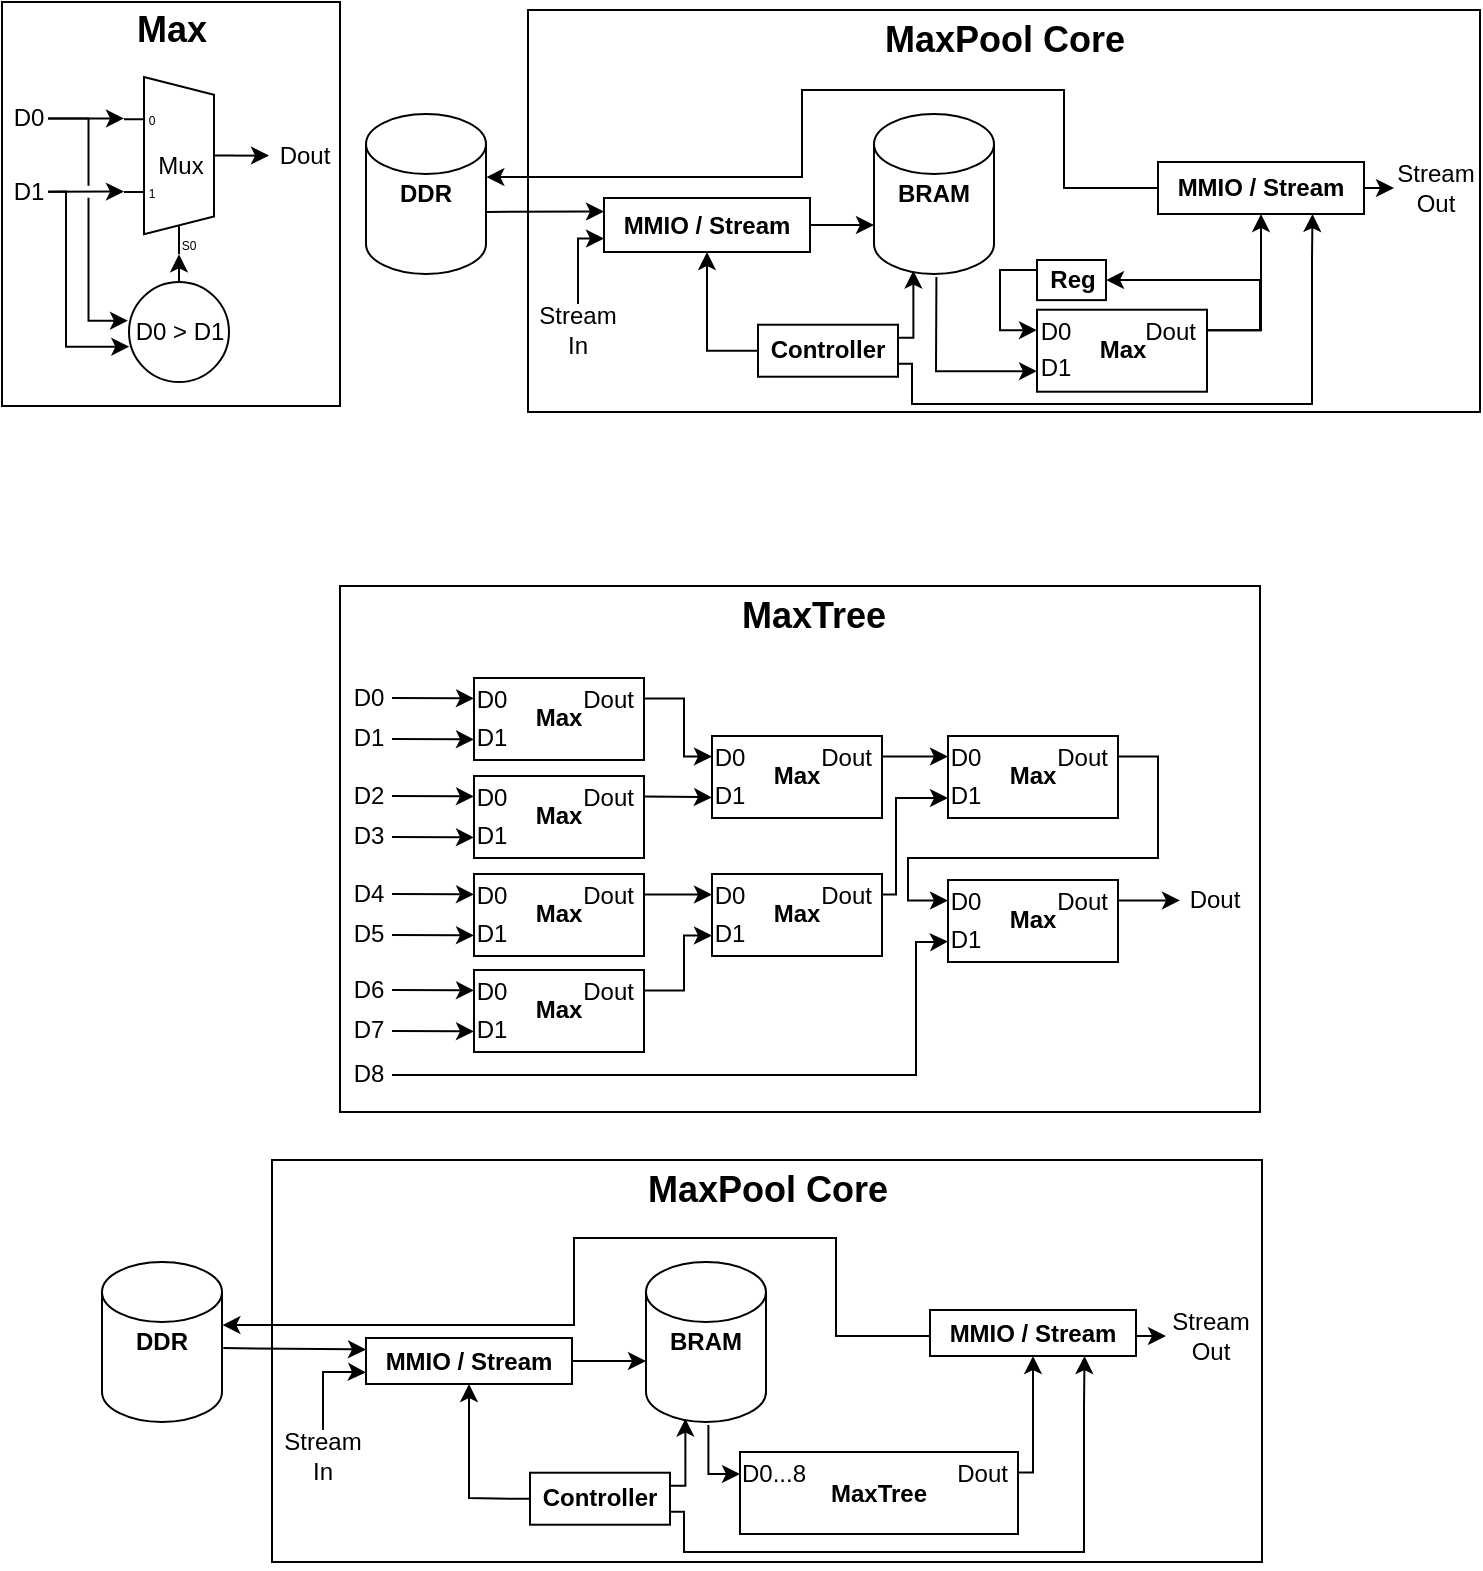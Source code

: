 <mxfile version="13.6.0" type="google"><diagram id="mREBOgRf9u_U17IM9qPp" name="Page-1"><mxGraphModel dx="-875" dy="673" grid="1" gridSize="10" guides="1" tooltips="1" connect="1" arrows="0" fold="1" page="1" pageScale="1" pageWidth="827" pageHeight="1169" math="0" shadow="0"><root><mxCell id="0"/><mxCell id="1" parent="0"/><mxCell id="rizOjefe6-gnWKf62MW5-623" style="edgeStyle=orthogonalEdgeStyle;comic=0;jumpStyle=gap;orthogonalLoop=1;jettySize=auto;html=1;exitX=1;exitY=0.5;exitDx=0;exitDy=0;entryX=0;entryY=0.5;entryDx=0;entryDy=0;shadow=0;startArrow=none;startFill=0;endArrow=classic;endFill=1;" parent="1" edge="1"><mxGeometry relative="1" as="geometry"><mxPoint x="1974" y="2050" as="sourcePoint"/></mxGeometry></mxCell><mxCell id="rizOjefe6-gnWKf62MW5-625" style="edgeStyle=orthogonalEdgeStyle;comic=0;jumpStyle=gap;orthogonalLoop=1;jettySize=auto;html=1;exitX=1;exitY=0.25;exitDx=0;exitDy=0;entryX=0;entryY=0.5;entryDx=0;entryDy=0;shadow=0;startArrow=none;startFill=0;endArrow=classic;endFill=1;" parent="1" edge="1"><mxGeometry relative="1" as="geometry"><mxPoint x="1974" y="2200.5" as="sourcePoint"/></mxGeometry></mxCell><mxCell id="rizOjefe6-gnWKf62MW5-634" style="edgeStyle=orthogonalEdgeStyle;comic=0;jumpStyle=gap;orthogonalLoop=1;jettySize=auto;html=1;exitX=1;exitY=0.75;exitDx=0;exitDy=0;entryX=0;entryY=0.25;entryDx=0;entryDy=0;shadow=0;startArrow=none;startFill=0;endArrow=classic;endFill=1;" parent="1" edge="1"><mxGeometry relative="1" as="geometry"><mxPoint x="2174" y="2018.0" as="sourcePoint"/></mxGeometry></mxCell><mxCell id="rizOjefe6-gnWKf62MW5-635" style="edgeStyle=orthogonalEdgeStyle;comic=0;jumpStyle=gap;orthogonalLoop=1;jettySize=auto;html=1;exitX=1;exitY=0.5;exitDx=0;exitDy=0;entryX=0;entryY=0.75;entryDx=0;entryDy=0;shadow=0;startArrow=none;startFill=0;endArrow=classic;endFill=1;" parent="1" edge="1"><mxGeometry relative="1" as="geometry"><mxPoint x="2174" y="2168.5" as="sourcePoint"/></mxGeometry></mxCell><mxCell id="rizOjefe6-gnWKf62MW5-645" style="edgeStyle=orthogonalEdgeStyle;comic=0;jumpStyle=gap;orthogonalLoop=1;jettySize=auto;html=1;exitX=1;exitY=0.5;exitDx=0;exitDy=0;entryX=0;entryY=0.5;entryDx=0;entryDy=0;shadow=0;startArrow=none;startFill=0;endArrow=classic;endFill=1;" parent="1" edge="1"><mxGeometry relative="1" as="geometry"><mxPoint x="2379.5" y="2089.5" as="sourcePoint"/></mxGeometry></mxCell><mxCell id="BOgV4Gz8iPW-cO_VHNO_-244" value="" style="group" parent="1" vertex="1" connectable="0"><mxGeometry x="1669" y="1279.996" width="169" height="202.004" as="geometry"/></mxCell><mxCell id="rizOjefe6-gnWKf62MW5-575" value="" style="whiteSpace=wrap;html=1;shadow=0;arcSize=2;align=right;" parent="BOgV4Gz8iPW-cO_VHNO_-244" vertex="1"><mxGeometry y="0.004" width="169" height="202" as="geometry"/></mxCell><mxCell id="rizOjefe6-gnWKf62MW5-562" value="Mux" style="shadow=0;dashed=0;align=center;html=1;strokeWidth=1;shape=mxgraph.electrical.abstract.mux2;rotation=0;" parent="BOgV4Gz8iPW-cO_VHNO_-244" vertex="1"><mxGeometry x="61" y="37.476" width="55" height="88.655" as="geometry"/></mxCell><mxCell id="BOgV4Gz8iPW-cO_VHNO_-240" style="edgeStyle=orthogonalEdgeStyle;rounded=0;orthogonalLoop=1;jettySize=auto;html=1;exitX=1;exitY=0.5;exitDx=0;exitDy=0;entryX=0;entryY=0.205;entryDx=0;entryDy=3;entryPerimeter=0;jumpStyle=gap;" parent="BOgV4Gz8iPW-cO_VHNO_-244" source="rizOjefe6-gnWKf62MW5-566" target="rizOjefe6-gnWKf62MW5-562" edge="1"><mxGeometry relative="1" as="geometry"/></mxCell><mxCell id="rizOjefe6-gnWKf62MW5-566" value="D0" style="text;html=1;strokeColor=none;fillColor=none;align=center;verticalAlign=middle;whiteSpace=wrap;shadow=0;" parent="BOgV4Gz8iPW-cO_VHNO_-244" vertex="1"><mxGeometry x="4" y="53.856" width="19" height="8.673" as="geometry"/></mxCell><mxCell id="BOgV4Gz8iPW-cO_VHNO_-241" style="edgeStyle=orthogonalEdgeStyle;rounded=0;orthogonalLoop=1;jettySize=auto;html=1;exitX=1;exitY=0.5;exitDx=0;exitDy=0;entryX=0;entryY=0.615;entryDx=0;entryDy=3;entryPerimeter=0;jumpStyle=gap;" parent="BOgV4Gz8iPW-cO_VHNO_-244" source="rizOjefe6-gnWKf62MW5-568" target="rizOjefe6-gnWKf62MW5-562" edge="1"><mxGeometry relative="1" as="geometry"/></mxCell><mxCell id="rizOjefe6-gnWKf62MW5-568" value="D1" style="text;html=1;strokeColor=none;fillColor=none;align=center;verticalAlign=middle;whiteSpace=wrap;shadow=0;" parent="BOgV4Gz8iPW-cO_VHNO_-244" vertex="1"><mxGeometry x="4" y="89.999" width="19" height="9.636" as="geometry"/></mxCell><mxCell id="rizOjefe6-gnWKf62MW5-573" value="Dout" style="text;html=1;strokeColor=none;fillColor=none;align=center;verticalAlign=middle;whiteSpace=wrap;shadow=0;" parent="BOgV4Gz8iPW-cO_VHNO_-244" vertex="1"><mxGeometry x="133.5" y="62.531" width="35" height="28.909" as="geometry"/></mxCell><mxCell id="rizOjefe6-gnWKf62MW5-574" style="edgeStyle=orthogonalEdgeStyle;comic=0;jumpStyle=gap;orthogonalLoop=1;jettySize=auto;html=1;exitX=1;exitY=0.5;exitDx=0;exitDy=-5;exitPerimeter=0;entryX=0;entryY=0.5;entryDx=0;entryDy=0;shadow=0;startArrow=none;startFill=0;endArrow=classic;endFill=1;" parent="BOgV4Gz8iPW-cO_VHNO_-244" source="rizOjefe6-gnWKf62MW5-562" target="rizOjefe6-gnWKf62MW5-573" edge="1"><mxGeometry relative="1" as="geometry"/></mxCell><mxCell id="rizOjefe6-gnWKf62MW5-576" value="&lt;font style=&quot;font-size: 18px&quot;&gt;&lt;b&gt;Max&lt;/b&gt;&lt;/font&gt;" style="text;html=1;strokeColor=none;fillColor=none;align=center;verticalAlign=middle;whiteSpace=wrap;shadow=0;" parent="BOgV4Gz8iPW-cO_VHNO_-244" vertex="1"><mxGeometry x="64.5" width="40" height="28.909" as="geometry"/></mxCell><mxCell id="BOgV4Gz8iPW-cO_VHNO_-239" style="edgeStyle=orthogonalEdgeStyle;rounded=0;orthogonalLoop=1;jettySize=auto;html=1;exitX=0.5;exitY=0;exitDx=0;exitDy=0;entryX=0.318;entryY=1;entryDx=10;entryDy=0;entryPerimeter=0;" parent="BOgV4Gz8iPW-cO_VHNO_-244" source="BOgV4Gz8iPW-cO_VHNO_-238" target="rizOjefe6-gnWKf62MW5-562" edge="1"><mxGeometry relative="1" as="geometry"/></mxCell><mxCell id="BOgV4Gz8iPW-cO_VHNO_-238" value="D0 &amp;gt; D1" style="ellipse;whiteSpace=wrap;html=1;aspect=fixed;" parent="BOgV4Gz8iPW-cO_VHNO_-244" vertex="1"><mxGeometry x="63.5" y="140.004" width="50" height="50" as="geometry"/></mxCell><mxCell id="BOgV4Gz8iPW-cO_VHNO_-243" style="edgeStyle=orthogonalEdgeStyle;rounded=0;orthogonalLoop=1;jettySize=auto;html=1;exitX=1;exitY=0.5;exitDx=0;exitDy=0;entryX=-0.01;entryY=0.387;entryDx=0;entryDy=0;entryPerimeter=0;jumpStyle=gap;" parent="BOgV4Gz8iPW-cO_VHNO_-244" source="rizOjefe6-gnWKf62MW5-566" target="BOgV4Gz8iPW-cO_VHNO_-238" edge="1"><mxGeometry relative="1" as="geometry"/></mxCell><mxCell id="BOgV4Gz8iPW-cO_VHNO_-242" style="edgeStyle=orthogonalEdgeStyle;rounded=0;orthogonalLoop=1;jettySize=auto;html=1;exitX=1;exitY=0.5;exitDx=0;exitDy=0;entryX=0.003;entryY=0.647;entryDx=0;entryDy=0;entryPerimeter=0;jumpStyle=gap;" parent="BOgV4Gz8iPW-cO_VHNO_-244" source="rizOjefe6-gnWKf62MW5-568" target="BOgV4Gz8iPW-cO_VHNO_-238" edge="1"><mxGeometry relative="1" as="geometry"><Array as="points"><mxPoint x="32" y="95.004"/><mxPoint x="32" y="172.004"/></Array></mxGeometry></mxCell><mxCell id="BOgV4Gz8iPW-cO_VHNO_-247" value="" style="group" parent="1" vertex="1" connectable="0"><mxGeometry x="1838" y="1571.998" width="460" height="263" as="geometry"/></mxCell><mxCell id="xdhi32PBsSE0kvagu0yY-1" value="" style="whiteSpace=wrap;html=1;shadow=0;arcSize=2;" parent="BOgV4Gz8iPW-cO_VHNO_-247" vertex="1"><mxGeometry width="460" height="263" as="geometry"/></mxCell><mxCell id="xdhi32PBsSE0kvagu0yY-2" value="&lt;font style=&quot;font-size: 18px&quot;&gt;&lt;b&gt;MaxTree&lt;/b&gt;&lt;/font&gt;" style="text;html=1;strokeColor=none;fillColor=none;align=center;verticalAlign=middle;whiteSpace=wrap;shadow=0;" parent="BOgV4Gz8iPW-cO_VHNO_-247" vertex="1"><mxGeometry x="181.5" width="110" height="30" as="geometry"/></mxCell><mxCell id="rizOjefe6-gnWKf62MW5-656" value="D0" style="text;html=1;strokeColor=none;fillColor=none;align=center;verticalAlign=middle;whiteSpace=wrap;shadow=0;" parent="BOgV4Gz8iPW-cO_VHNO_-247" vertex="1"><mxGeometry x="3" y="49" width="23" height="14" as="geometry"/></mxCell><mxCell id="rizOjefe6-gnWKf62MW5-602" value="" style="group;" parent="BOgV4Gz8iPW-cO_VHNO_-247" vertex="1" connectable="0"><mxGeometry x="67" y="46" width="85" height="41" as="geometry"/></mxCell><mxCell id="rizOjefe6-gnWKf62MW5-598" value="" style="group;" parent="rizOjefe6-gnWKf62MW5-602" vertex="1" connectable="0"><mxGeometry width="85" height="41" as="geometry"/></mxCell><mxCell id="rizOjefe6-gnWKf62MW5-582" value="" style="group;" parent="rizOjefe6-gnWKf62MW5-598" vertex="1" connectable="0"><mxGeometry width="85" height="41" as="geometry"/></mxCell><mxCell id="rizOjefe6-gnWKf62MW5-577" value="&lt;b&gt;Max&lt;/b&gt;" style="whiteSpace=wrap;html=1;shadow=0;arcSize=2;align=center;" parent="rizOjefe6-gnWKf62MW5-582" vertex="1"><mxGeometry width="85" height="41" as="geometry"/></mxCell><mxCell id="rizOjefe6-gnWKf62MW5-578" value="D0" style="text;html=1;strokeColor=none;fillColor=none;align=center;verticalAlign=middle;whiteSpace=wrap;shadow=0;" parent="rizOjefe6-gnWKf62MW5-582" vertex="1"><mxGeometry x="3.195" y="2.343" width="11.504" height="17.571" as="geometry"/></mxCell><mxCell id="rizOjefe6-gnWKf62MW5-580" value="D1" style="text;html=1;strokeColor=none;fillColor=none;align=center;verticalAlign=middle;whiteSpace=wrap;shadow=0;" parent="rizOjefe6-gnWKf62MW5-582" vertex="1"><mxGeometry x="3.195" y="20.793" width="11.504" height="17.571" as="geometry"/></mxCell><mxCell id="rizOjefe6-gnWKf62MW5-581" value="Dout" style="text;html=1;strokeColor=none;fillColor=none;align=right;verticalAlign=middle;whiteSpace=wrap;shadow=0;" parent="rizOjefe6-gnWKf62MW5-582" vertex="1"><mxGeometry x="57.996" y="2.343" width="23.647" height="17.571" as="geometry"/></mxCell><mxCell id="rizOjefe6-gnWKf62MW5-657" style="edgeStyle=orthogonalEdgeStyle;comic=0;jumpStyle=gap;orthogonalLoop=1;jettySize=auto;html=1;exitX=1;exitY=0.5;exitDx=0;exitDy=0;shadow=0;startArrow=none;startFill=0;endArrow=classic;endFill=1;entryX=0;entryY=0.25;entryDx=0;entryDy=0;rounded=0;" parent="BOgV4Gz8iPW-cO_VHNO_-247" source="rizOjefe6-gnWKf62MW5-656" target="rizOjefe6-gnWKf62MW5-577" edge="1"><mxGeometry relative="1" as="geometry"><mxPoint x="63" y="57" as="targetPoint"/></mxGeometry></mxCell><mxCell id="BOgV4Gz8iPW-cO_VHNO_-51" value="D1" style="text;html=1;strokeColor=none;fillColor=none;align=center;verticalAlign=middle;whiteSpace=wrap;shadow=0;" parent="BOgV4Gz8iPW-cO_VHNO_-247" vertex="1"><mxGeometry x="3" y="70" width="23" height="13" as="geometry"/></mxCell><mxCell id="rizOjefe6-gnWKf62MW5-658" style="edgeStyle=orthogonalEdgeStyle;comic=0;jumpStyle=gap;orthogonalLoop=1;jettySize=auto;html=1;exitX=1;exitY=0.5;exitDx=0;exitDy=0;entryX=0;entryY=0.75;entryDx=0;entryDy=0;shadow=0;startArrow=none;startFill=0;endArrow=classic;endFill=1;rounded=0;" parent="BOgV4Gz8iPW-cO_VHNO_-247" source="BOgV4Gz8iPW-cO_VHNO_-51" target="rizOjefe6-gnWKf62MW5-577" edge="1"><mxGeometry relative="1" as="geometry"/></mxCell><mxCell id="BOgV4Gz8iPW-cO_VHNO_-61" value="D2" style="text;html=1;strokeColor=none;fillColor=none;align=center;verticalAlign=middle;whiteSpace=wrap;shadow=0;" parent="BOgV4Gz8iPW-cO_VHNO_-247" vertex="1"><mxGeometry x="3" y="98" width="23" height="14" as="geometry"/></mxCell><mxCell id="BOgV4Gz8iPW-cO_VHNO_-62" value="" style="group;" parent="BOgV4Gz8iPW-cO_VHNO_-247" vertex="1" connectable="0"><mxGeometry x="67" y="95" width="85" height="41" as="geometry"/></mxCell><mxCell id="BOgV4Gz8iPW-cO_VHNO_-63" value="" style="group;" parent="BOgV4Gz8iPW-cO_VHNO_-62" vertex="1" connectable="0"><mxGeometry width="85" height="41" as="geometry"/></mxCell><mxCell id="BOgV4Gz8iPW-cO_VHNO_-64" value="" style="group;" parent="BOgV4Gz8iPW-cO_VHNO_-63" vertex="1" connectable="0"><mxGeometry width="85" height="41" as="geometry"/></mxCell><mxCell id="BOgV4Gz8iPW-cO_VHNO_-65" value="&lt;b&gt;Max&lt;/b&gt;" style="whiteSpace=wrap;html=1;shadow=0;arcSize=2;align=center;" parent="BOgV4Gz8iPW-cO_VHNO_-64" vertex="1"><mxGeometry width="85" height="41" as="geometry"/></mxCell><mxCell id="BOgV4Gz8iPW-cO_VHNO_-66" value="D0" style="text;html=1;strokeColor=none;fillColor=none;align=center;verticalAlign=middle;whiteSpace=wrap;shadow=0;" parent="BOgV4Gz8iPW-cO_VHNO_-64" vertex="1"><mxGeometry x="3.195" y="2.343" width="11.504" height="17.571" as="geometry"/></mxCell><mxCell id="BOgV4Gz8iPW-cO_VHNO_-67" value="D1" style="text;html=1;strokeColor=none;fillColor=none;align=center;verticalAlign=middle;whiteSpace=wrap;shadow=0;" parent="BOgV4Gz8iPW-cO_VHNO_-64" vertex="1"><mxGeometry x="3.195" y="20.793" width="11.504" height="17.571" as="geometry"/></mxCell><mxCell id="BOgV4Gz8iPW-cO_VHNO_-68" value="Dout" style="text;html=1;strokeColor=none;fillColor=none;align=right;verticalAlign=middle;whiteSpace=wrap;shadow=0;" parent="BOgV4Gz8iPW-cO_VHNO_-64" vertex="1"><mxGeometry x="57.996" y="2.343" width="23.647" height="17.571" as="geometry"/></mxCell><mxCell id="BOgV4Gz8iPW-cO_VHNO_-60" style="edgeStyle=orthogonalEdgeStyle;comic=0;jumpStyle=gap;orthogonalLoop=1;jettySize=auto;html=1;exitX=1;exitY=0.5;exitDx=0;exitDy=0;shadow=0;startArrow=none;startFill=0;endArrow=classic;endFill=1;entryX=0;entryY=0.25;entryDx=0;entryDy=0;rounded=0;" parent="BOgV4Gz8iPW-cO_VHNO_-247" source="BOgV4Gz8iPW-cO_VHNO_-61" target="BOgV4Gz8iPW-cO_VHNO_-65" edge="1"><mxGeometry relative="1" as="geometry"><mxPoint x="63" y="106" as="targetPoint"/></mxGeometry></mxCell><mxCell id="BOgV4Gz8iPW-cO_VHNO_-69" value="D3" style="text;html=1;strokeColor=none;fillColor=none;align=center;verticalAlign=middle;whiteSpace=wrap;shadow=0;" parent="BOgV4Gz8iPW-cO_VHNO_-247" vertex="1"><mxGeometry x="3" y="119" width="23" height="13" as="geometry"/></mxCell><mxCell id="BOgV4Gz8iPW-cO_VHNO_-59" style="edgeStyle=orthogonalEdgeStyle;comic=0;jumpStyle=gap;orthogonalLoop=1;jettySize=auto;html=1;exitX=1;exitY=0.5;exitDx=0;exitDy=0;entryX=0;entryY=0.75;entryDx=0;entryDy=0;shadow=0;startArrow=none;startFill=0;endArrow=classic;endFill=1;rounded=0;" parent="BOgV4Gz8iPW-cO_VHNO_-247" source="BOgV4Gz8iPW-cO_VHNO_-69" target="BOgV4Gz8iPW-cO_VHNO_-65" edge="1"><mxGeometry relative="1" as="geometry"/></mxCell><mxCell id="BOgV4Gz8iPW-cO_VHNO_-72" value="D4" style="text;html=1;strokeColor=none;fillColor=none;align=center;verticalAlign=middle;whiteSpace=wrap;shadow=0;" parent="BOgV4Gz8iPW-cO_VHNO_-247" vertex="1"><mxGeometry x="3" y="147" width="23" height="14" as="geometry"/></mxCell><mxCell id="BOgV4Gz8iPW-cO_VHNO_-73" value="" style="group;" parent="BOgV4Gz8iPW-cO_VHNO_-247" vertex="1" connectable="0"><mxGeometry x="67" y="144" width="85" height="41" as="geometry"/></mxCell><mxCell id="BOgV4Gz8iPW-cO_VHNO_-74" value="" style="group;" parent="BOgV4Gz8iPW-cO_VHNO_-73" vertex="1" connectable="0"><mxGeometry width="85" height="41" as="geometry"/></mxCell><mxCell id="BOgV4Gz8iPW-cO_VHNO_-75" value="" style="group;" parent="BOgV4Gz8iPW-cO_VHNO_-74" vertex="1" connectable="0"><mxGeometry width="85" height="41" as="geometry"/></mxCell><mxCell id="BOgV4Gz8iPW-cO_VHNO_-76" value="&lt;b&gt;Max&lt;/b&gt;" style="whiteSpace=wrap;html=1;shadow=0;arcSize=2;align=center;" parent="BOgV4Gz8iPW-cO_VHNO_-75" vertex="1"><mxGeometry width="85" height="41" as="geometry"/></mxCell><mxCell id="BOgV4Gz8iPW-cO_VHNO_-77" value="D0" style="text;html=1;strokeColor=none;fillColor=none;align=center;verticalAlign=middle;whiteSpace=wrap;shadow=0;" parent="BOgV4Gz8iPW-cO_VHNO_-75" vertex="1"><mxGeometry x="3.195" y="2.343" width="11.504" height="17.571" as="geometry"/></mxCell><mxCell id="BOgV4Gz8iPW-cO_VHNO_-78" value="D1" style="text;html=1;strokeColor=none;fillColor=none;align=center;verticalAlign=middle;whiteSpace=wrap;shadow=0;" parent="BOgV4Gz8iPW-cO_VHNO_-75" vertex="1"><mxGeometry x="3.195" y="20.793" width="11.504" height="17.571" as="geometry"/></mxCell><mxCell id="BOgV4Gz8iPW-cO_VHNO_-79" value="Dout" style="text;html=1;strokeColor=none;fillColor=none;align=right;verticalAlign=middle;whiteSpace=wrap;shadow=0;" parent="BOgV4Gz8iPW-cO_VHNO_-75" vertex="1"><mxGeometry x="57.996" y="2.343" width="23.647" height="17.571" as="geometry"/></mxCell><mxCell id="BOgV4Gz8iPW-cO_VHNO_-71" style="edgeStyle=orthogonalEdgeStyle;comic=0;jumpStyle=gap;orthogonalLoop=1;jettySize=auto;html=1;exitX=1;exitY=0.5;exitDx=0;exitDy=0;shadow=0;startArrow=none;startFill=0;endArrow=classic;endFill=1;entryX=0;entryY=0.25;entryDx=0;entryDy=0;rounded=0;" parent="BOgV4Gz8iPW-cO_VHNO_-247" source="BOgV4Gz8iPW-cO_VHNO_-72" target="BOgV4Gz8iPW-cO_VHNO_-76" edge="1"><mxGeometry relative="1" as="geometry"><mxPoint x="63" y="155" as="targetPoint"/></mxGeometry></mxCell><mxCell id="BOgV4Gz8iPW-cO_VHNO_-80" value="D5" style="text;html=1;strokeColor=none;fillColor=none;align=center;verticalAlign=middle;whiteSpace=wrap;shadow=0;" parent="BOgV4Gz8iPW-cO_VHNO_-247" vertex="1"><mxGeometry x="3" y="168" width="23" height="13" as="geometry"/></mxCell><mxCell id="BOgV4Gz8iPW-cO_VHNO_-70" style="edgeStyle=orthogonalEdgeStyle;comic=0;jumpStyle=gap;orthogonalLoop=1;jettySize=auto;html=1;exitX=1;exitY=0.5;exitDx=0;exitDy=0;entryX=0;entryY=0.75;entryDx=0;entryDy=0;shadow=0;startArrow=none;startFill=0;endArrow=classic;endFill=1;rounded=0;" parent="BOgV4Gz8iPW-cO_VHNO_-247" source="BOgV4Gz8iPW-cO_VHNO_-80" target="BOgV4Gz8iPW-cO_VHNO_-76" edge="1"><mxGeometry relative="1" as="geometry"/></mxCell><mxCell id="BOgV4Gz8iPW-cO_VHNO_-95" value="D6" style="text;html=1;strokeColor=none;fillColor=none;align=center;verticalAlign=middle;whiteSpace=wrap;shadow=0;" parent="BOgV4Gz8iPW-cO_VHNO_-247" vertex="1"><mxGeometry x="3" y="195" width="23" height="14" as="geometry"/></mxCell><mxCell id="BOgV4Gz8iPW-cO_VHNO_-96" value="" style="group;" parent="BOgV4Gz8iPW-cO_VHNO_-247" vertex="1" connectable="0"><mxGeometry x="67" y="192" width="85" height="41" as="geometry"/></mxCell><mxCell id="BOgV4Gz8iPW-cO_VHNO_-97" value="" style="group;" parent="BOgV4Gz8iPW-cO_VHNO_-96" vertex="1" connectable="0"><mxGeometry width="85" height="41" as="geometry"/></mxCell><mxCell id="BOgV4Gz8iPW-cO_VHNO_-98" value="" style="group;" parent="BOgV4Gz8iPW-cO_VHNO_-97" vertex="1" connectable="0"><mxGeometry width="85" height="41" as="geometry"/></mxCell><mxCell id="BOgV4Gz8iPW-cO_VHNO_-99" value="&lt;b&gt;Max&lt;/b&gt;" style="whiteSpace=wrap;html=1;shadow=0;arcSize=2;align=center;" parent="BOgV4Gz8iPW-cO_VHNO_-98" vertex="1"><mxGeometry width="85" height="41" as="geometry"/></mxCell><mxCell id="BOgV4Gz8iPW-cO_VHNO_-100" value="D0" style="text;html=1;strokeColor=none;fillColor=none;align=center;verticalAlign=middle;whiteSpace=wrap;shadow=0;" parent="BOgV4Gz8iPW-cO_VHNO_-98" vertex="1"><mxGeometry x="3.195" y="2.343" width="11.504" height="17.571" as="geometry"/></mxCell><mxCell id="BOgV4Gz8iPW-cO_VHNO_-101" value="D1" style="text;html=1;strokeColor=none;fillColor=none;align=center;verticalAlign=middle;whiteSpace=wrap;shadow=0;" parent="BOgV4Gz8iPW-cO_VHNO_-98" vertex="1"><mxGeometry x="3.195" y="20.793" width="11.504" height="17.571" as="geometry"/></mxCell><mxCell id="BOgV4Gz8iPW-cO_VHNO_-102" value="Dout" style="text;html=1;strokeColor=none;fillColor=none;align=right;verticalAlign=middle;whiteSpace=wrap;shadow=0;" parent="BOgV4Gz8iPW-cO_VHNO_-98" vertex="1"><mxGeometry x="57.996" y="2.343" width="23.647" height="17.571" as="geometry"/></mxCell><mxCell id="BOgV4Gz8iPW-cO_VHNO_-94" style="edgeStyle=orthogonalEdgeStyle;comic=0;jumpStyle=gap;orthogonalLoop=1;jettySize=auto;html=1;exitX=1;exitY=0.5;exitDx=0;exitDy=0;shadow=0;startArrow=none;startFill=0;endArrow=classic;endFill=1;entryX=0;entryY=0.25;entryDx=0;entryDy=0;rounded=0;" parent="BOgV4Gz8iPW-cO_VHNO_-247" source="BOgV4Gz8iPW-cO_VHNO_-95" target="BOgV4Gz8iPW-cO_VHNO_-99" edge="1"><mxGeometry relative="1" as="geometry"><mxPoint x="63" y="203" as="targetPoint"/></mxGeometry></mxCell><mxCell id="BOgV4Gz8iPW-cO_VHNO_-103" value="D7" style="text;html=1;strokeColor=none;fillColor=none;align=center;verticalAlign=middle;whiteSpace=wrap;shadow=0;" parent="BOgV4Gz8iPW-cO_VHNO_-247" vertex="1"><mxGeometry x="3" y="216" width="23" height="13" as="geometry"/></mxCell><mxCell id="BOgV4Gz8iPW-cO_VHNO_-93" style="edgeStyle=orthogonalEdgeStyle;comic=0;jumpStyle=gap;orthogonalLoop=1;jettySize=auto;html=1;exitX=1;exitY=0.5;exitDx=0;exitDy=0;entryX=0;entryY=0.75;entryDx=0;entryDy=0;shadow=0;startArrow=none;startFill=0;endArrow=classic;endFill=1;rounded=0;" parent="BOgV4Gz8iPW-cO_VHNO_-247" source="BOgV4Gz8iPW-cO_VHNO_-103" target="BOgV4Gz8iPW-cO_VHNO_-99" edge="1"><mxGeometry relative="1" as="geometry"/></mxCell><mxCell id="BOgV4Gz8iPW-cO_VHNO_-104" style="edgeStyle=orthogonalEdgeStyle;comic=0;jumpStyle=gap;orthogonalLoop=1;jettySize=auto;html=1;exitX=1;exitY=0.25;exitDx=0;exitDy=0;shadow=0;startArrow=none;startFill=0;endArrow=classic;endFill=1;rounded=0;entryX=0;entryY=0.75;entryDx=0;entryDy=0;" parent="BOgV4Gz8iPW-cO_VHNO_-247" source="BOgV4Gz8iPW-cO_VHNO_-65" target="BOgV4Gz8iPW-cO_VHNO_-110" edge="1"><mxGeometry relative="1" as="geometry"><mxPoint x="213" y="104.41" as="sourcePoint"/><mxPoint x="171" y="105" as="targetPoint"/><Array as="points"><mxPoint x="169" y="105.502"/></Array></mxGeometry></mxCell><mxCell id="BOgV4Gz8iPW-cO_VHNO_-105" style="edgeStyle=orthogonalEdgeStyle;comic=0;jumpStyle=gap;orthogonalLoop=1;jettySize=auto;html=1;exitX=1;exitY=0.25;exitDx=0;exitDy=0;shadow=0;startArrow=none;startFill=0;endArrow=classic;endFill=1;entryX=0;entryY=0.25;entryDx=0;entryDy=0;rounded=0;" parent="BOgV4Gz8iPW-cO_VHNO_-247" source="rizOjefe6-gnWKf62MW5-577" target="BOgV4Gz8iPW-cO_VHNO_-110" edge="1"><mxGeometry relative="1" as="geometry"><mxPoint x="213" y="83.91" as="sourcePoint"/><mxPoint x="250" y="84.91" as="targetPoint"/></mxGeometry></mxCell><mxCell id="BOgV4Gz8iPW-cO_VHNO_-107" value="" style="group;" parent="BOgV4Gz8iPW-cO_VHNO_-247" vertex="1" connectable="0"><mxGeometry x="186" y="75" width="85" height="41" as="geometry"/></mxCell><mxCell id="BOgV4Gz8iPW-cO_VHNO_-108" value="" style="group;" parent="BOgV4Gz8iPW-cO_VHNO_-107" vertex="1" connectable="0"><mxGeometry width="85" height="41" as="geometry"/></mxCell><mxCell id="BOgV4Gz8iPW-cO_VHNO_-109" value="" style="group;" parent="BOgV4Gz8iPW-cO_VHNO_-108" vertex="1" connectable="0"><mxGeometry width="85" height="41" as="geometry"/></mxCell><mxCell id="BOgV4Gz8iPW-cO_VHNO_-110" value="&lt;b&gt;Max&lt;/b&gt;" style="whiteSpace=wrap;html=1;shadow=0;arcSize=2;align=center;" parent="BOgV4Gz8iPW-cO_VHNO_-109" vertex="1"><mxGeometry width="85" height="41" as="geometry"/></mxCell><mxCell id="BOgV4Gz8iPW-cO_VHNO_-111" value="D0" style="text;html=1;strokeColor=none;fillColor=none;align=center;verticalAlign=middle;whiteSpace=wrap;shadow=0;" parent="BOgV4Gz8iPW-cO_VHNO_-109" vertex="1"><mxGeometry x="3.195" y="2.343" width="11.504" height="17.571" as="geometry"/></mxCell><mxCell id="BOgV4Gz8iPW-cO_VHNO_-112" value="D1" style="text;html=1;strokeColor=none;fillColor=none;align=center;verticalAlign=middle;whiteSpace=wrap;shadow=0;" parent="BOgV4Gz8iPW-cO_VHNO_-109" vertex="1"><mxGeometry x="3.195" y="20.793" width="11.504" height="17.571" as="geometry"/></mxCell><mxCell id="BOgV4Gz8iPW-cO_VHNO_-113" value="Dout" style="text;html=1;strokeColor=none;fillColor=none;align=right;verticalAlign=middle;whiteSpace=wrap;shadow=0;" parent="BOgV4Gz8iPW-cO_VHNO_-109" vertex="1"><mxGeometry x="57.996" y="2.343" width="23.647" height="17.571" as="geometry"/></mxCell><mxCell id="BOgV4Gz8iPW-cO_VHNO_-115" value="" style="group;" parent="BOgV4Gz8iPW-cO_VHNO_-247" vertex="1" connectable="0"><mxGeometry x="186" y="144" width="85" height="41" as="geometry"/></mxCell><mxCell id="BOgV4Gz8iPW-cO_VHNO_-116" value="" style="group;" parent="BOgV4Gz8iPW-cO_VHNO_-115" vertex="1" connectable="0"><mxGeometry width="85" height="41" as="geometry"/></mxCell><mxCell id="BOgV4Gz8iPW-cO_VHNO_-117" value="" style="group;" parent="BOgV4Gz8iPW-cO_VHNO_-116" vertex="1" connectable="0"><mxGeometry width="85" height="41" as="geometry"/></mxCell><mxCell id="BOgV4Gz8iPW-cO_VHNO_-118" value="&lt;b&gt;Max&lt;/b&gt;" style="whiteSpace=wrap;html=1;shadow=0;arcSize=2;align=center;" parent="BOgV4Gz8iPW-cO_VHNO_-117" vertex="1"><mxGeometry width="85" height="41" as="geometry"/></mxCell><mxCell id="BOgV4Gz8iPW-cO_VHNO_-119" value="D0" style="text;html=1;strokeColor=none;fillColor=none;align=center;verticalAlign=middle;whiteSpace=wrap;shadow=0;" parent="BOgV4Gz8iPW-cO_VHNO_-117" vertex="1"><mxGeometry x="3.195" y="2.343" width="11.504" height="17.571" as="geometry"/></mxCell><mxCell id="BOgV4Gz8iPW-cO_VHNO_-120" value="D1" style="text;html=1;strokeColor=none;fillColor=none;align=center;verticalAlign=middle;whiteSpace=wrap;shadow=0;" parent="BOgV4Gz8iPW-cO_VHNO_-117" vertex="1"><mxGeometry x="3.195" y="20.793" width="11.504" height="17.571" as="geometry"/></mxCell><mxCell id="BOgV4Gz8iPW-cO_VHNO_-121" value="Dout" style="text;html=1;strokeColor=none;fillColor=none;align=right;verticalAlign=middle;whiteSpace=wrap;shadow=0;" parent="BOgV4Gz8iPW-cO_VHNO_-117" vertex="1"><mxGeometry x="57.996" y="2.343" width="23.647" height="17.571" as="geometry"/></mxCell><mxCell id="BOgV4Gz8iPW-cO_VHNO_-122" style="edgeStyle=orthogonalEdgeStyle;comic=0;jumpStyle=gap;orthogonalLoop=1;jettySize=auto;html=1;exitX=1;exitY=0.25;exitDx=0;exitDy=0;shadow=0;startArrow=none;startFill=0;endArrow=classic;endFill=1;entryX=0;entryY=0.25;entryDx=0;entryDy=0;rounded=0;" parent="BOgV4Gz8iPW-cO_VHNO_-247" source="BOgV4Gz8iPW-cO_VHNO_-76" target="BOgV4Gz8iPW-cO_VHNO_-118" edge="1"><mxGeometry relative="1" as="geometry"><mxPoint x="158" y="150.34" as="sourcePoint"/><mxPoint x="256" y="179" as="targetPoint"/></mxGeometry></mxCell><mxCell id="BOgV4Gz8iPW-cO_VHNO_-123" style="edgeStyle=orthogonalEdgeStyle;comic=0;jumpStyle=gap;orthogonalLoop=1;jettySize=auto;html=1;exitX=1;exitY=0.25;exitDx=0;exitDy=0;entryX=0;entryY=0.75;entryDx=0;entryDy=0;shadow=0;startArrow=none;startFill=0;endArrow=classic;endFill=1;rounded=0;" parent="BOgV4Gz8iPW-cO_VHNO_-247" source="BOgV4Gz8iPW-cO_VHNO_-99" target="BOgV4Gz8iPW-cO_VHNO_-118" edge="1"><mxGeometry relative="1" as="geometry"><mxPoint x="158" y="199.34" as="sourcePoint"/></mxGeometry></mxCell><mxCell id="BOgV4Gz8iPW-cO_VHNO_-131" style="edgeStyle=orthogonalEdgeStyle;comic=0;jumpStyle=gap;orthogonalLoop=1;jettySize=auto;html=1;exitX=1;exitY=0.25;exitDx=0;exitDy=0;shadow=0;startArrow=none;startFill=0;endArrow=classic;endFill=1;entryX=0;entryY=0.25;entryDx=0;entryDy=0;rounded=0;" parent="BOgV4Gz8iPW-cO_VHNO_-247" source="BOgV4Gz8iPW-cO_VHNO_-110" target="BOgV4Gz8iPW-cO_VHNO_-127" edge="1"><mxGeometry relative="1" as="geometry"><mxPoint x="292.5" y="105.16" as="sourcePoint"/><mxPoint x="396.5" y="129.91" as="targetPoint"/></mxGeometry></mxCell><mxCell id="BOgV4Gz8iPW-cO_VHNO_-132" style="edgeStyle=orthogonalEdgeStyle;comic=0;jumpStyle=gap;orthogonalLoop=1;jettySize=auto;html=1;exitX=1;exitY=0.25;exitDx=0;exitDy=0;entryX=0;entryY=0.75;entryDx=0;entryDy=0;shadow=0;startArrow=none;startFill=0;endArrow=classic;endFill=1;rounded=0;" parent="BOgV4Gz8iPW-cO_VHNO_-247" source="BOgV4Gz8iPW-cO_VHNO_-118" target="BOgV4Gz8iPW-cO_VHNO_-127" edge="1"><mxGeometry relative="1" as="geometry"><mxPoint x="292.5" y="153.16" as="sourcePoint"/><Array as="points"><mxPoint x="278" y="154"/><mxPoint x="278" y="106"/><mxPoint x="304" y="106"/></Array></mxGeometry></mxCell><mxCell id="BOgV4Gz8iPW-cO_VHNO_-133" value="" style="group;" parent="BOgV4Gz8iPW-cO_VHNO_-247" vertex="1" connectable="0"><mxGeometry x="304" y="147" width="85" height="41" as="geometry"/></mxCell><mxCell id="BOgV4Gz8iPW-cO_VHNO_-134" value="" style="group;" parent="BOgV4Gz8iPW-cO_VHNO_-133" vertex="1" connectable="0"><mxGeometry width="85" height="41" as="geometry"/></mxCell><mxCell id="BOgV4Gz8iPW-cO_VHNO_-135" value="" style="group;" parent="BOgV4Gz8iPW-cO_VHNO_-134" vertex="1" connectable="0"><mxGeometry width="85" height="41" as="geometry"/></mxCell><mxCell id="BOgV4Gz8iPW-cO_VHNO_-136" value="&lt;b&gt;Max&lt;/b&gt;" style="whiteSpace=wrap;html=1;shadow=0;arcSize=2;align=center;" parent="BOgV4Gz8iPW-cO_VHNO_-135" vertex="1"><mxGeometry width="85" height="41" as="geometry"/></mxCell><mxCell id="BOgV4Gz8iPW-cO_VHNO_-137" value="D0" style="text;html=1;strokeColor=none;fillColor=none;align=center;verticalAlign=middle;whiteSpace=wrap;shadow=0;" parent="BOgV4Gz8iPW-cO_VHNO_-135" vertex="1"><mxGeometry x="3.195" y="2.343" width="11.504" height="17.571" as="geometry"/></mxCell><mxCell id="BOgV4Gz8iPW-cO_VHNO_-138" value="D1" style="text;html=1;strokeColor=none;fillColor=none;align=center;verticalAlign=middle;whiteSpace=wrap;shadow=0;" parent="BOgV4Gz8iPW-cO_VHNO_-135" vertex="1"><mxGeometry x="3.195" y="20.793" width="11.504" height="17.571" as="geometry"/></mxCell><mxCell id="BOgV4Gz8iPW-cO_VHNO_-139" value="Dout" style="text;html=1;strokeColor=none;fillColor=none;align=right;verticalAlign=middle;whiteSpace=wrap;shadow=0;" parent="BOgV4Gz8iPW-cO_VHNO_-135" vertex="1"><mxGeometry x="57.996" y="2.343" width="23.647" height="17.571" as="geometry"/></mxCell><mxCell id="BOgV4Gz8iPW-cO_VHNO_-140" style="edgeStyle=orthogonalEdgeStyle;comic=0;jumpStyle=gap;orthogonalLoop=1;jettySize=auto;html=1;shadow=0;startArrow=none;startFill=0;endArrow=classic;endFill=1;entryX=0;entryY=0.25;entryDx=0;entryDy=0;rounded=0;exitX=1;exitY=0.25;exitDx=0;exitDy=0;" parent="BOgV4Gz8iPW-cO_VHNO_-247" source="BOgV4Gz8iPW-cO_VHNO_-127" target="BOgV4Gz8iPW-cO_VHNO_-136" edge="1"><mxGeometry relative="1" as="geometry"><mxPoint x="427" y="108" as="sourcePoint"/><mxPoint x="531" y="144.7" as="targetPoint"/></mxGeometry></mxCell><mxCell id="BOgV4Gz8iPW-cO_VHNO_-141" style="edgeStyle=orthogonalEdgeStyle;comic=0;jumpStyle=gap;orthogonalLoop=1;jettySize=auto;html=1;exitX=1;exitY=0.5;exitDx=0;exitDy=0;entryX=0;entryY=0.75;entryDx=0;entryDy=0;shadow=0;startArrow=none;startFill=0;endArrow=classic;endFill=1;rounded=0;" parent="BOgV4Gz8iPW-cO_VHNO_-247" source="BOgV4Gz8iPW-cO_VHNO_-142" target="BOgV4Gz8iPW-cO_VHNO_-136" edge="1"><mxGeometry relative="1" as="geometry"><mxPoint x="427" y="167.95" as="sourcePoint"/><Array as="points"><mxPoint x="288" y="245"/><mxPoint x="288" y="178"/><mxPoint x="298" y="178"/></Array></mxGeometry></mxCell><mxCell id="BOgV4Gz8iPW-cO_VHNO_-142" value="D8" style="text;html=1;strokeColor=none;fillColor=none;align=center;verticalAlign=middle;whiteSpace=wrap;shadow=0;" parent="BOgV4Gz8iPW-cO_VHNO_-247" vertex="1"><mxGeometry x="3" y="238" width="23" height="13" as="geometry"/></mxCell><mxCell id="BOgV4Gz8iPW-cO_VHNO_-143" style="edgeStyle=orthogonalEdgeStyle;rounded=0;orthogonalLoop=1;jettySize=auto;html=1;exitX=1;exitY=0.25;exitDx=0;exitDy=0;entryX=0;entryY=0.5;entryDx=0;entryDy=0;" parent="BOgV4Gz8iPW-cO_VHNO_-247" source="BOgV4Gz8iPW-cO_VHNO_-136" target="BOgV4Gz8iPW-cO_VHNO_-144" edge="1"><mxGeometry relative="1" as="geometry"><mxPoint x="548.4" y="105.4" as="targetPoint"/></mxGeometry></mxCell><mxCell id="BOgV4Gz8iPW-cO_VHNO_-144" value="Dout" style="text;html=1;strokeColor=none;fillColor=none;align=center;verticalAlign=middle;whiteSpace=wrap;shadow=0;" parent="BOgV4Gz8iPW-cO_VHNO_-247" vertex="1"><mxGeometry x="420" y="151" width="35" height="13" as="geometry"/></mxCell><mxCell id="BOgV4Gz8iPW-cO_VHNO_-124" value="" style="group;" parent="BOgV4Gz8iPW-cO_VHNO_-247" vertex="1" connectable="0"><mxGeometry x="304" y="75" width="85" height="41" as="geometry"/></mxCell><mxCell id="BOgV4Gz8iPW-cO_VHNO_-125" value="" style="group;" parent="BOgV4Gz8iPW-cO_VHNO_-124" vertex="1" connectable="0"><mxGeometry width="85" height="41" as="geometry"/></mxCell><mxCell id="BOgV4Gz8iPW-cO_VHNO_-126" value="" style="group;" parent="BOgV4Gz8iPW-cO_VHNO_-125" vertex="1" connectable="0"><mxGeometry width="85" height="41" as="geometry"/></mxCell><mxCell id="BOgV4Gz8iPW-cO_VHNO_-127" value="&lt;b&gt;Max&lt;/b&gt;" style="whiteSpace=wrap;html=1;shadow=0;arcSize=2;align=center;" parent="BOgV4Gz8iPW-cO_VHNO_-126" vertex="1"><mxGeometry width="85" height="41" as="geometry"/></mxCell><mxCell id="BOgV4Gz8iPW-cO_VHNO_-128" value="D0" style="text;html=1;strokeColor=none;fillColor=none;align=center;verticalAlign=middle;whiteSpace=wrap;shadow=0;" parent="BOgV4Gz8iPW-cO_VHNO_-126" vertex="1"><mxGeometry x="3.195" y="2.343" width="11.504" height="17.571" as="geometry"/></mxCell><mxCell id="BOgV4Gz8iPW-cO_VHNO_-129" value="D1" style="text;html=1;strokeColor=none;fillColor=none;align=center;verticalAlign=middle;whiteSpace=wrap;shadow=0;" parent="BOgV4Gz8iPW-cO_VHNO_-126" vertex="1"><mxGeometry x="3.195" y="20.793" width="11.504" height="17.571" as="geometry"/></mxCell><mxCell id="BOgV4Gz8iPW-cO_VHNO_-130" value="Dout" style="text;html=1;strokeColor=none;fillColor=none;align=right;verticalAlign=middle;whiteSpace=wrap;shadow=0;" parent="BOgV4Gz8iPW-cO_VHNO_-126" vertex="1"><mxGeometry x="57.996" y="2.343" width="23.647" height="17.571" as="geometry"/></mxCell><mxCell id="sCNikVHpUNUkOB3SZ4uV-6" value="" style="group" parent="1" vertex="1" connectable="0"><mxGeometry x="1851" y="1284" width="557" height="201" as="geometry"/></mxCell><mxCell id="xdhi32PBsSE0kvagu0yY-124" value="" style="whiteSpace=wrap;html=1;shadow=0;arcSize=2;" parent="sCNikVHpUNUkOB3SZ4uV-6" vertex="1"><mxGeometry x="81" width="476" height="201" as="geometry"/></mxCell><mxCell id="BOgV4Gz8iPW-cO_VHNO_-200" value="&lt;b&gt;MMIO / Stream&lt;/b&gt;" style="rounded=0;whiteSpace=wrap;html=1;" parent="sCNikVHpUNUkOB3SZ4uV-6" vertex="1"><mxGeometry x="396" y="76" width="103" height="26" as="geometry"/></mxCell><mxCell id="BOgV4Gz8iPW-cO_VHNO_-145" value="&lt;b&gt;DDR&lt;/b&gt;" style="shape=cylinder2;whiteSpace=wrap;html=1;boundedLbl=1;backgroundOutline=1;size=15;" parent="sCNikVHpUNUkOB3SZ4uV-6" vertex="1"><mxGeometry y="52" width="60" height="80" as="geometry"/></mxCell><mxCell id="BOgV4Gz8iPW-cO_VHNO_-202" style="edgeStyle=orthogonalEdgeStyle;rounded=0;orthogonalLoop=1;jettySize=auto;html=1;exitX=0;exitY=0.5;exitDx=0;exitDy=0;entryX=1.003;entryY=0.394;entryDx=0;entryDy=0;entryPerimeter=0;" parent="sCNikVHpUNUkOB3SZ4uV-6" source="BOgV4Gz8iPW-cO_VHNO_-200" target="BOgV4Gz8iPW-cO_VHNO_-145" edge="1"><mxGeometry relative="1" as="geometry"><Array as="points"><mxPoint x="349" y="89"/><mxPoint x="349" y="40"/><mxPoint x="218" y="40"/><mxPoint x="218" y="83"/></Array></mxGeometry></mxCell><mxCell id="BOgV4Gz8iPW-cO_VHNO_-146" value="&lt;b&gt;BRAM&lt;/b&gt;" style="shape=cylinder2;whiteSpace=wrap;html=1;boundedLbl=1;backgroundOutline=1;size=15;" parent="sCNikVHpUNUkOB3SZ4uV-6" vertex="1"><mxGeometry x="254" y="52" width="60" height="80" as="geometry"/></mxCell><mxCell id="BOgV4Gz8iPW-cO_VHNO_-169" style="edgeStyle=orthogonalEdgeStyle;rounded=0;orthogonalLoop=1;jettySize=auto;html=1;exitX=1;exitY=0.25;exitDx=0;exitDy=0;entryX=0.328;entryY=0.979;entryDx=0;entryDy=0;entryPerimeter=0;" parent="sCNikVHpUNUkOB3SZ4uV-6" source="xdhi32PBsSE0kvagu0yY-8" target="BOgV4Gz8iPW-cO_VHNO_-146" edge="1"><mxGeometry relative="1" as="geometry"/></mxCell><mxCell id="BOgV4Gz8iPW-cO_VHNO_-205" style="edgeStyle=orthogonalEdgeStyle;rounded=0;orthogonalLoop=1;jettySize=auto;html=1;exitX=1;exitY=0.75;exitDx=0;exitDy=0;entryX=0.75;entryY=1;entryDx=0;entryDy=0;" parent="sCNikVHpUNUkOB3SZ4uV-6" source="xdhi32PBsSE0kvagu0yY-8" target="BOgV4Gz8iPW-cO_VHNO_-200" edge="1"><mxGeometry relative="1" as="geometry"><Array as="points"><mxPoint x="273" y="177"/><mxPoint x="273" y="197"/><mxPoint x="473" y="197"/><mxPoint x="473" y="125"/></Array></mxGeometry></mxCell><mxCell id="xdhi32PBsSE0kvagu0yY-8" value="&lt;b&gt;Controller&lt;/b&gt;" style="whiteSpace=wrap;html=1;shadow=0;align=center;" parent="sCNikVHpUNUkOB3SZ4uV-6" vertex="1"><mxGeometry x="196" y="157.36" width="70" height="26" as="geometry"/></mxCell><mxCell id="xdhi32PBsSE0kvagu0yY-111" value="&lt;font style=&quot;font-size: 18px&quot;&gt;&lt;b&gt;MaxPool Core&lt;/b&gt;&lt;/font&gt;" style="text;html=1;strokeColor=none;fillColor=none;align=center;verticalAlign=middle;whiteSpace=wrap;shadow=0;" parent="sCNikVHpUNUkOB3SZ4uV-6" vertex="1"><mxGeometry x="257.75" width="122.5" height="30" as="geometry"/></mxCell><mxCell id="xdhi32PBsSE0kvagu0yY-118" value="" style="edgeStyle=orthogonalEdgeStyle;orthogonalLoop=1;jettySize=auto;html=1;rounded=0;entryX=0;entryY=0.75;entryDx=0;entryDy=0;exitX=0.52;exitY=1.018;exitDx=0;exitDy=0;exitPerimeter=0;" parent="sCNikVHpUNUkOB3SZ4uV-6" source="BOgV4Gz8iPW-cO_VHNO_-146" target="BOgV4Gz8iPW-cO_VHNO_-159" edge="1"><mxGeometry relative="1" as="geometry"><mxPoint x="259" y="183.4" as="sourcePoint"/><mxPoint x="321" y="183.059" as="targetPoint"/><Array as="points"><mxPoint x="285" y="136"/><mxPoint x="285" y="181"/></Array></mxGeometry></mxCell><mxCell id="BOgV4Gz8iPW-cO_VHNO_-156" value="" style="group;" parent="sCNikVHpUNUkOB3SZ4uV-6" vertex="1" connectable="0"><mxGeometry x="335.5" y="149.86" width="85" height="41" as="geometry"/></mxCell><mxCell id="BOgV4Gz8iPW-cO_VHNO_-157" value="" style="group;" parent="BOgV4Gz8iPW-cO_VHNO_-156" vertex="1" connectable="0"><mxGeometry width="85" height="41" as="geometry"/></mxCell><mxCell id="BOgV4Gz8iPW-cO_VHNO_-158" value="" style="group;" parent="BOgV4Gz8iPW-cO_VHNO_-157" vertex="1" connectable="0"><mxGeometry width="85" height="41" as="geometry"/></mxCell><mxCell id="BOgV4Gz8iPW-cO_VHNO_-159" value="&lt;b&gt;Max&lt;/b&gt;" style="whiteSpace=wrap;html=1;shadow=0;arcSize=2;align=center;" parent="BOgV4Gz8iPW-cO_VHNO_-158" vertex="1"><mxGeometry width="85" height="41" as="geometry"/></mxCell><mxCell id="BOgV4Gz8iPW-cO_VHNO_-160" value="D0" style="text;html=1;strokeColor=none;fillColor=none;align=center;verticalAlign=middle;whiteSpace=wrap;shadow=0;" parent="BOgV4Gz8iPW-cO_VHNO_-158" vertex="1"><mxGeometry x="3.195" y="2.343" width="11.504" height="17.571" as="geometry"/></mxCell><mxCell id="BOgV4Gz8iPW-cO_VHNO_-161" value="D1" style="text;html=1;strokeColor=none;fillColor=none;align=center;verticalAlign=middle;whiteSpace=wrap;shadow=0;" parent="BOgV4Gz8iPW-cO_VHNO_-158" vertex="1"><mxGeometry x="3.195" y="20.793" width="11.504" height="17.571" as="geometry"/></mxCell><mxCell id="BOgV4Gz8iPW-cO_VHNO_-162" value="Dout" style="text;html=1;strokeColor=none;fillColor=none;align=right;verticalAlign=middle;whiteSpace=wrap;shadow=0;" parent="BOgV4Gz8iPW-cO_VHNO_-158" vertex="1"><mxGeometry x="57.996" y="2.343" width="23.647" height="17.571" as="geometry"/></mxCell><mxCell id="BOgV4Gz8iPW-cO_VHNO_-196" style="edgeStyle=orthogonalEdgeStyle;rounded=0;orthogonalLoop=1;jettySize=auto;html=1;entryX=0;entryY=0.25;entryDx=0;entryDy=0;exitX=0;exitY=0.5;exitDx=0;exitDy=0;" parent="sCNikVHpUNUkOB3SZ4uV-6" source="xdhi32PBsSE0kvagu0yY-113" target="BOgV4Gz8iPW-cO_VHNO_-159" edge="1"><mxGeometry relative="1" as="geometry"><mxPoint x="319" y="149" as="sourcePoint"/><Array as="points"><mxPoint x="317" y="130"/><mxPoint x="317" y="160"/></Array></mxGeometry></mxCell><mxCell id="xdhi32PBsSE0kvagu0yY-113" value="&lt;b&gt;Reg&lt;/b&gt;" style="whiteSpace=wrap;html=1;shadow=0;arcSize=2;" parent="sCNikVHpUNUkOB3SZ4uV-6" vertex="1"><mxGeometry x="335.5" y="125.0" width="34.5" height="20.06" as="geometry"/></mxCell><mxCell id="BOgV4Gz8iPW-cO_VHNO_-170" value="" style="endArrow=classic;html=1;entryX=0;entryY=0.25;entryDx=0;entryDy=0;exitX=1.002;exitY=0.612;exitDx=0;exitDy=0;exitPerimeter=0;" parent="sCNikVHpUNUkOB3SZ4uV-6" source="BOgV4Gz8iPW-cO_VHNO_-145" target="sCNikVHpUNUkOB3SZ4uV-2" edge="1"><mxGeometry width="50" height="50" relative="1" as="geometry"><mxPoint x="71" y="101" as="sourcePoint"/><mxPoint x="237" y="66" as="targetPoint"/></mxGeometry></mxCell><mxCell id="BOgV4Gz8iPW-cO_VHNO_-197" style="edgeStyle=orthogonalEdgeStyle;rounded=0;orthogonalLoop=1;jettySize=auto;html=1;exitX=1;exitY=0.25;exitDx=0;exitDy=0;entryX=1;entryY=0.5;entryDx=0;entryDy=0;" parent="sCNikVHpUNUkOB3SZ4uV-6" source="BOgV4Gz8iPW-cO_VHNO_-159" target="xdhi32PBsSE0kvagu0yY-113" edge="1"><mxGeometry relative="1" as="geometry"><Array as="points"><mxPoint x="447" y="160"/><mxPoint x="447" y="135"/></Array></mxGeometry></mxCell><mxCell id="BOgV4Gz8iPW-cO_VHNO_-198" style="edgeStyle=orthogonalEdgeStyle;rounded=0;orthogonalLoop=1;jettySize=auto;html=1;exitX=1;exitY=0.25;exitDx=0;exitDy=0;entryX=0.5;entryY=1;entryDx=0;entryDy=0;" parent="sCNikVHpUNUkOB3SZ4uV-6" source="BOgV4Gz8iPW-cO_VHNO_-159" target="BOgV4Gz8iPW-cO_VHNO_-200" edge="1"><mxGeometry relative="1" as="geometry"><mxPoint x="450" y="159.905" as="targetPoint"/></mxGeometry></mxCell><mxCell id="BOgV4Gz8iPW-cO_VHNO_-203" value="Stream Out" style="text;html=1;strokeColor=none;fillColor=none;align=center;verticalAlign=middle;whiteSpace=wrap;shadow=0;" parent="sCNikVHpUNUkOB3SZ4uV-6" vertex="1"><mxGeometry x="514" y="75.5" width="42" height="26.99" as="geometry"/></mxCell><mxCell id="BOgV4Gz8iPW-cO_VHNO_-204" style="edgeStyle=orthogonalEdgeStyle;rounded=0;orthogonalLoop=1;jettySize=auto;html=1;exitX=1;exitY=0.5;exitDx=0;exitDy=0;entryX=0;entryY=0.5;entryDx=0;entryDy=0;" parent="sCNikVHpUNUkOB3SZ4uV-6" source="BOgV4Gz8iPW-cO_VHNO_-200" target="BOgV4Gz8iPW-cO_VHNO_-203" edge="1"><mxGeometry relative="1" as="geometry"/></mxCell><mxCell id="sCNikVHpUNUkOB3SZ4uV-4" style="edgeStyle=orthogonalEdgeStyle;rounded=0;orthogonalLoop=1;jettySize=auto;html=1;exitX=1;exitY=0.5;exitDx=0;exitDy=0;entryX=0;entryY=0.695;entryDx=0;entryDy=0;entryPerimeter=0;" parent="sCNikVHpUNUkOB3SZ4uV-6" source="sCNikVHpUNUkOB3SZ4uV-2" target="BOgV4Gz8iPW-cO_VHNO_-146" edge="1"><mxGeometry relative="1" as="geometry"/></mxCell><mxCell id="sCNikVHpUNUkOB3SZ4uV-2" value="&lt;b&gt;MMIO / Stream&lt;/b&gt;" style="rounded=0;whiteSpace=wrap;html=1;" parent="sCNikVHpUNUkOB3SZ4uV-6" vertex="1"><mxGeometry x="119" y="94" width="103" height="27" as="geometry"/></mxCell><mxCell id="BOgV4Gz8iPW-cO_VHNO_-171" style="edgeStyle=orthogonalEdgeStyle;rounded=0;orthogonalLoop=1;jettySize=auto;html=1;exitX=0;exitY=0.5;exitDx=0;exitDy=0;entryX=0.5;entryY=1;entryDx=0;entryDy=0;" parent="sCNikVHpUNUkOB3SZ4uV-6" source="xdhi32PBsSE0kvagu0yY-8" target="sCNikVHpUNUkOB3SZ4uV-2" edge="1"><mxGeometry relative="1" as="geometry"><Array as="points"><mxPoint x="171" y="170"/></Array><mxPoint x="171" y="130" as="targetPoint"/></mxGeometry></mxCell><mxCell id="sCNikVHpUNUkOB3SZ4uV-5" style="edgeStyle=orthogonalEdgeStyle;rounded=0;orthogonalLoop=1;jettySize=auto;html=1;exitX=0.5;exitY=0;exitDx=0;exitDy=0;entryX=0;entryY=0.75;entryDx=0;entryDy=0;" parent="sCNikVHpUNUkOB3SZ4uV-6" source="sCNikVHpUNUkOB3SZ4uV-3" target="sCNikVHpUNUkOB3SZ4uV-2" edge="1"><mxGeometry relative="1" as="geometry"><Array as="points"><mxPoint x="106" y="114"/></Array></mxGeometry></mxCell><mxCell id="sCNikVHpUNUkOB3SZ4uV-3" value="Stream In" style="text;html=1;strokeColor=none;fillColor=none;align=center;verticalAlign=middle;whiteSpace=wrap;shadow=0;" parent="sCNikVHpUNUkOB3SZ4uV-6" vertex="1"><mxGeometry x="85" y="147" width="42" height="26.99" as="geometry"/></mxCell><mxCell id="sCNikVHpUNUkOB3SZ4uV-11" value="" style="group" parent="1" vertex="1" connectable="0"><mxGeometry x="1719" y="1859" width="580" height="201" as="geometry"/></mxCell><mxCell id="BOgV4Gz8iPW-cO_VHNO_-209" value="" style="whiteSpace=wrap;html=1;shadow=0;arcSize=2;" parent="sCNikVHpUNUkOB3SZ4uV-11" vertex="1"><mxGeometry x="85" width="495" height="201" as="geometry"/></mxCell><mxCell id="BOgV4Gz8iPW-cO_VHNO_-147" value="" style="group;" parent="sCNikVHpUNUkOB3SZ4uV-11" vertex="1" connectable="0"><mxGeometry x="319" y="146" width="139" height="41" as="geometry"/></mxCell><mxCell id="BOgV4Gz8iPW-cO_VHNO_-148" value="" style="group;" parent="BOgV4Gz8iPW-cO_VHNO_-147" vertex="1" connectable="0"><mxGeometry width="139" height="41" as="geometry"/></mxCell><mxCell id="BOgV4Gz8iPW-cO_VHNO_-149" value="" style="group;" parent="BOgV4Gz8iPW-cO_VHNO_-148" vertex="1" connectable="0"><mxGeometry width="139" height="41" as="geometry"/></mxCell><mxCell id="BOgV4Gz8iPW-cO_VHNO_-150" value="&lt;b&gt;MaxTree&lt;/b&gt;" style="whiteSpace=wrap;html=1;shadow=0;arcSize=2;align=center;" parent="BOgV4Gz8iPW-cO_VHNO_-149" vertex="1"><mxGeometry width="139" height="41" as="geometry"/></mxCell><mxCell id="BOgV4Gz8iPW-cO_VHNO_-152" value="D0...8" style="text;html=1;strokeColor=none;fillColor=none;align=center;verticalAlign=middle;whiteSpace=wrap;shadow=0;" parent="BOgV4Gz8iPW-cO_VHNO_-149" vertex="1"><mxGeometry y="2.34" width="33.8" height="17.57" as="geometry"/></mxCell><mxCell id="BOgV4Gz8iPW-cO_VHNO_-153" value="Dout" style="text;html=1;strokeColor=none;fillColor=none;align=right;verticalAlign=middle;whiteSpace=wrap;shadow=0;" parent="BOgV4Gz8iPW-cO_VHNO_-149" vertex="1"><mxGeometry x="112.326" y="2.343" width="23.647" height="17.571" as="geometry"/></mxCell><mxCell id="BOgV4Gz8iPW-cO_VHNO_-210" value="&lt;b&gt;MMIO / Stream&lt;/b&gt;" style="rounded=0;whiteSpace=wrap;html=1;" parent="sCNikVHpUNUkOB3SZ4uV-11" vertex="1"><mxGeometry x="414" y="75" width="103" height="23" as="geometry"/></mxCell><mxCell id="BOgV4Gz8iPW-cO_VHNO_-211" value="&lt;b&gt;DDR&lt;/b&gt;" style="shape=cylinder2;whiteSpace=wrap;html=1;boundedLbl=1;backgroundOutline=1;size=15;" parent="sCNikVHpUNUkOB3SZ4uV-11" vertex="1"><mxGeometry y="51" width="60" height="80" as="geometry"/></mxCell><mxCell id="BOgV4Gz8iPW-cO_VHNO_-212" style="edgeStyle=orthogonalEdgeStyle;rounded=0;orthogonalLoop=1;jettySize=auto;html=1;exitX=0;exitY=0.5;exitDx=0;exitDy=0;entryX=1.003;entryY=0.394;entryDx=0;entryDy=0;entryPerimeter=0;" parent="sCNikVHpUNUkOB3SZ4uV-11" source="BOgV4Gz8iPW-cO_VHNO_-210" target="BOgV4Gz8iPW-cO_VHNO_-211" edge="1"><mxGeometry relative="1" as="geometry"><Array as="points"><mxPoint x="367" y="88"/><mxPoint x="367" y="39"/><mxPoint x="236" y="39"/><mxPoint x="236" y="82"/></Array></mxGeometry></mxCell><mxCell id="BOgV4Gz8iPW-cO_VHNO_-213" value="&lt;b&gt;BRAM&lt;/b&gt;" style="shape=cylinder2;whiteSpace=wrap;html=1;boundedLbl=1;backgroundOutline=1;size=15;" parent="sCNikVHpUNUkOB3SZ4uV-11" vertex="1"><mxGeometry x="272" y="51" width="60" height="80" as="geometry"/></mxCell><mxCell id="BOgV4Gz8iPW-cO_VHNO_-214" style="edgeStyle=orthogonalEdgeStyle;rounded=0;orthogonalLoop=1;jettySize=auto;html=1;exitX=1;exitY=0.25;exitDx=0;exitDy=0;entryX=0.328;entryY=0.979;entryDx=0;entryDy=0;entryPerimeter=0;" parent="sCNikVHpUNUkOB3SZ4uV-11" source="BOgV4Gz8iPW-cO_VHNO_-217" target="BOgV4Gz8iPW-cO_VHNO_-213" edge="1"><mxGeometry relative="1" as="geometry"/></mxCell><mxCell id="BOgV4Gz8iPW-cO_VHNO_-216" style="edgeStyle=orthogonalEdgeStyle;rounded=0;orthogonalLoop=1;jettySize=auto;html=1;exitX=1;exitY=0.75;exitDx=0;exitDy=0;entryX=0.75;entryY=1;entryDx=0;entryDy=0;" parent="sCNikVHpUNUkOB3SZ4uV-11" source="BOgV4Gz8iPW-cO_VHNO_-217" target="BOgV4Gz8iPW-cO_VHNO_-210" edge="1"><mxGeometry relative="1" as="geometry"><Array as="points"><mxPoint x="291" y="176"/><mxPoint x="291" y="196"/><mxPoint x="491" y="196"/><mxPoint x="491" y="124"/><mxPoint x="491" y="124"/></Array></mxGeometry></mxCell><mxCell id="BOgV4Gz8iPW-cO_VHNO_-217" value="&lt;b&gt;Controller&lt;/b&gt;" style="whiteSpace=wrap;html=1;shadow=0;align=center;" parent="sCNikVHpUNUkOB3SZ4uV-11" vertex="1"><mxGeometry x="214" y="156.36" width="70" height="26" as="geometry"/></mxCell><mxCell id="BOgV4Gz8iPW-cO_VHNO_-218" value="&lt;font style=&quot;font-size: 18px&quot;&gt;&lt;b&gt;MaxPool Core&lt;/b&gt;&lt;/font&gt;" style="text;html=1;strokeColor=none;fillColor=none;align=center;verticalAlign=middle;whiteSpace=wrap;shadow=0;" parent="sCNikVHpUNUkOB3SZ4uV-11" vertex="1"><mxGeometry x="265.75" width="133.5" height="30" as="geometry"/></mxCell><mxCell id="BOgV4Gz8iPW-cO_VHNO_-219" style="edgeStyle=orthogonalEdgeStyle;rounded=0;orthogonalLoop=1;jettySize=auto;html=1;exitX=1;exitY=0.25;exitDx=0;exitDy=0;entryX=0.5;entryY=1;entryDx=0;entryDy=0;" parent="sCNikVHpUNUkOB3SZ4uV-11" source="BOgV4Gz8iPW-cO_VHNO_-150" target="BOgV4Gz8iPW-cO_VHNO_-210" edge="1"><mxGeometry relative="1" as="geometry"><mxPoint x="485.165" y="146" as="sourcePoint"/><Array as="points"><mxPoint x="465" y="156"/></Array></mxGeometry></mxCell><mxCell id="BOgV4Gz8iPW-cO_VHNO_-221" value="" style="edgeStyle=orthogonalEdgeStyle;orthogonalLoop=1;jettySize=auto;html=1;rounded=0;entryX=0;entryY=0.5;entryDx=0;entryDy=0;exitX=0.52;exitY=1.018;exitDx=0;exitDy=0;exitPerimeter=0;" parent="sCNikVHpUNUkOB3SZ4uV-11" source="BOgV4Gz8iPW-cO_VHNO_-213" target="BOgV4Gz8iPW-cO_VHNO_-152" edge="1"><mxGeometry relative="1" as="geometry"><mxPoint x="277" y="182.4" as="sourcePoint"/><mxPoint x="353.5" y="179.61" as="targetPoint"/><Array as="points"><mxPoint x="303" y="157"/><mxPoint x="319" y="157"/></Array></mxGeometry></mxCell><mxCell id="BOgV4Gz8iPW-cO_VHNO_-231" value="" style="endArrow=classic;html=1;entryX=0;entryY=0.25;entryDx=0;entryDy=0;exitX=1.011;exitY=0.538;exitDx=0;exitDy=0;exitPerimeter=0;" parent="sCNikVHpUNUkOB3SZ4uV-11" source="BOgV4Gz8iPW-cO_VHNO_-211" target="sCNikVHpUNUkOB3SZ4uV-7" edge="1"><mxGeometry width="50" height="50" relative="1" as="geometry"><mxPoint x="205" y="115" as="sourcePoint"/><mxPoint x="255" y="65" as="targetPoint"/></mxGeometry></mxCell><mxCell id="BOgV4Gz8iPW-cO_VHNO_-234" value="Stream Out" style="text;html=1;strokeColor=none;fillColor=none;align=center;verticalAlign=middle;whiteSpace=wrap;shadow=0;" parent="sCNikVHpUNUkOB3SZ4uV-11" vertex="1"><mxGeometry x="532" y="74.5" width="45" height="26.99" as="geometry"/></mxCell><mxCell id="BOgV4Gz8iPW-cO_VHNO_-235" style="edgeStyle=orthogonalEdgeStyle;rounded=0;orthogonalLoop=1;jettySize=auto;html=1;exitX=1;exitY=0.5;exitDx=0;exitDy=0;entryX=0;entryY=0.5;entryDx=0;entryDy=0;" parent="sCNikVHpUNUkOB3SZ4uV-11" source="BOgV4Gz8iPW-cO_VHNO_-210" target="BOgV4Gz8iPW-cO_VHNO_-234" edge="1"><mxGeometry relative="1" as="geometry"><mxPoint x="527" y="95" as="targetPoint"/><Array as="points"><mxPoint x="517" y="88"/></Array></mxGeometry></mxCell><mxCell id="sCNikVHpUNUkOB3SZ4uV-9" style="edgeStyle=orthogonalEdgeStyle;rounded=0;orthogonalLoop=1;jettySize=auto;html=1;exitX=1;exitY=0.5;exitDx=0;exitDy=0;entryX=0;entryY=0.625;entryDx=0;entryDy=0;entryPerimeter=0;" parent="sCNikVHpUNUkOB3SZ4uV-11" source="sCNikVHpUNUkOB3SZ4uV-7" target="BOgV4Gz8iPW-cO_VHNO_-213" edge="1"><mxGeometry relative="1" as="geometry"/></mxCell><mxCell id="sCNikVHpUNUkOB3SZ4uV-7" value="&lt;b&gt;MMIO / Stream&lt;/b&gt;" style="rounded=0;whiteSpace=wrap;html=1;" parent="sCNikVHpUNUkOB3SZ4uV-11" vertex="1"><mxGeometry x="132" y="89" width="103" height="23" as="geometry"/></mxCell><mxCell id="BOgV4Gz8iPW-cO_VHNO_-215" style="edgeStyle=orthogonalEdgeStyle;rounded=0;orthogonalLoop=1;jettySize=auto;html=1;exitX=0;exitY=0.5;exitDx=0;exitDy=0;entryX=0.5;entryY=1;entryDx=0;entryDy=0;" parent="sCNikVHpUNUkOB3SZ4uV-11" source="BOgV4Gz8iPW-cO_VHNO_-217" target="sCNikVHpUNUkOB3SZ4uV-7" edge="1"><mxGeometry relative="1" as="geometry"><Array as="points"><mxPoint x="205" y="169"/><mxPoint x="184" y="169"/></Array><mxPoint x="184" y="225" as="targetPoint"/></mxGeometry></mxCell><mxCell id="sCNikVHpUNUkOB3SZ4uV-10" style="edgeStyle=orthogonalEdgeStyle;rounded=0;orthogonalLoop=1;jettySize=auto;html=1;exitX=0.5;exitY=0;exitDx=0;exitDy=0;entryX=0;entryY=0.75;entryDx=0;entryDy=0;" parent="sCNikVHpUNUkOB3SZ4uV-11" source="sCNikVHpUNUkOB3SZ4uV-8" target="sCNikVHpUNUkOB3SZ4uV-7" edge="1"><mxGeometry relative="1" as="geometry"><Array as="points"><mxPoint x="111" y="106"/><mxPoint x="125" y="106"/></Array></mxGeometry></mxCell><mxCell id="sCNikVHpUNUkOB3SZ4uV-8" value="Stream In" style="text;html=1;strokeColor=none;fillColor=none;align=center;verticalAlign=middle;whiteSpace=wrap;shadow=0;" parent="sCNikVHpUNUkOB3SZ4uV-11" vertex="1"><mxGeometry x="88" y="135" width="45" height="26.99" as="geometry"/></mxCell></root></mxGraphModel></diagram></mxfile>